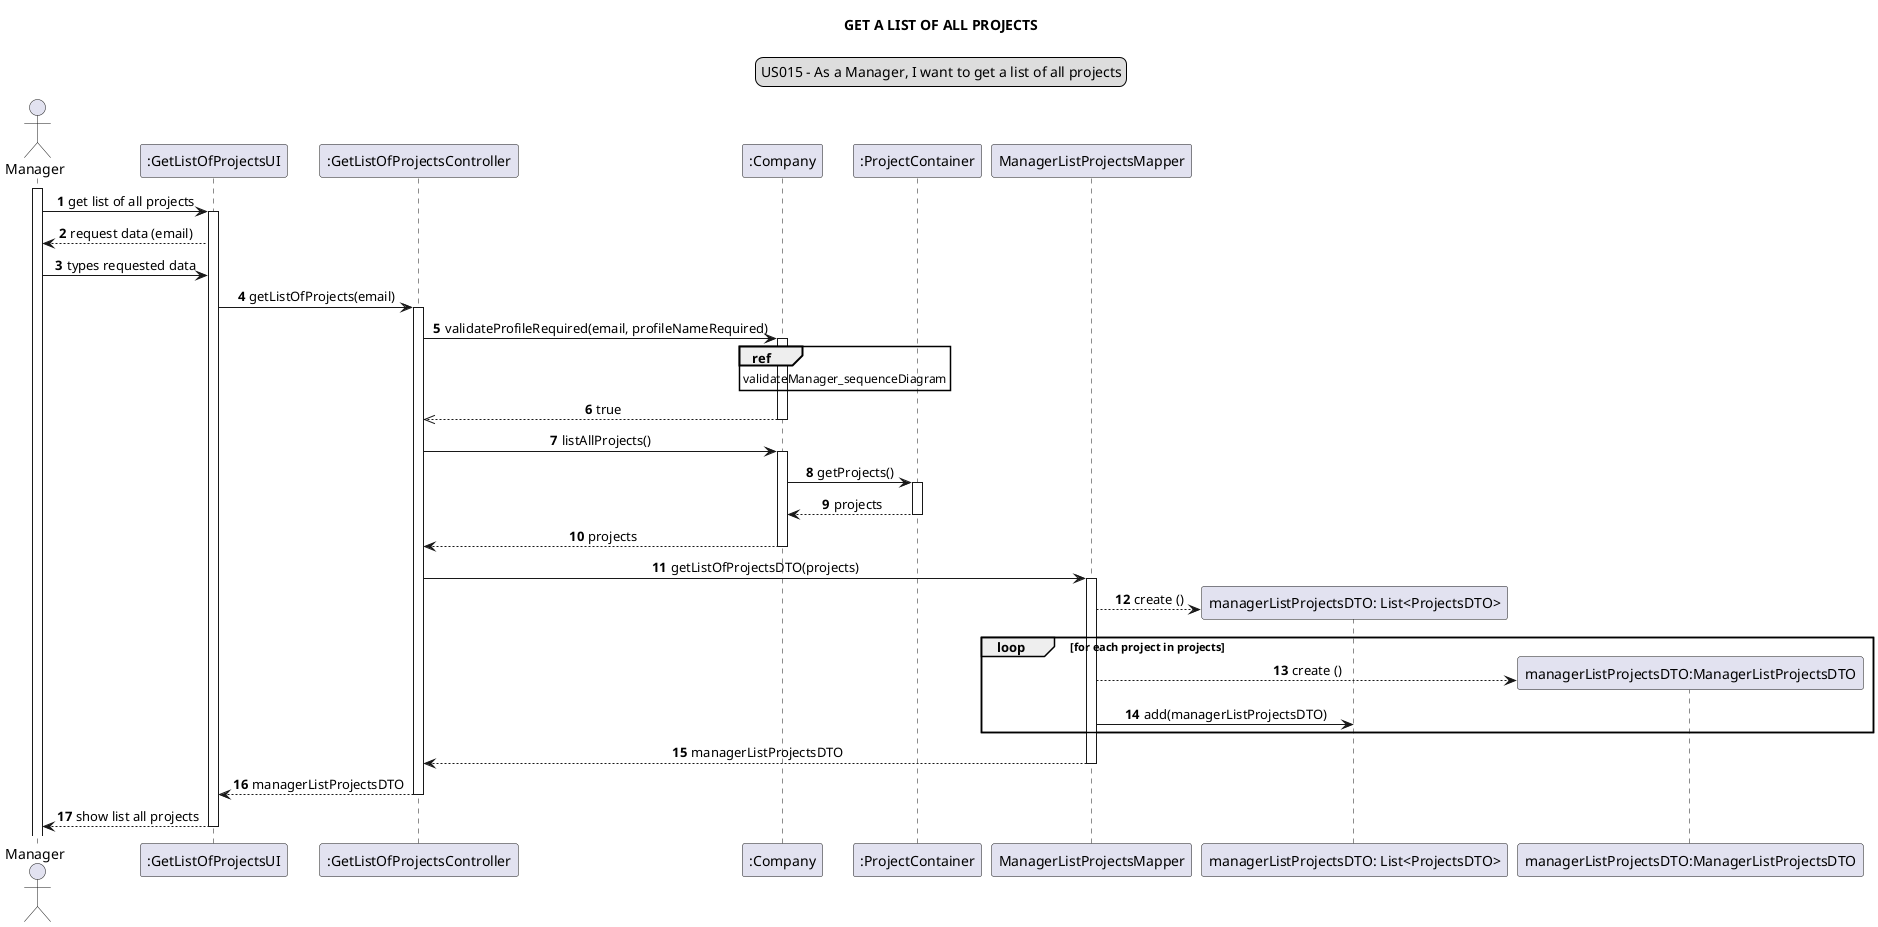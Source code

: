 @startuml
skinparam sequenceMessageAlign center
title GET A LIST OF ALL PROJECTS
legend top
US015 - As a Manager, I want to get a list of all projects
end legend
autonumber
actor Manager
participant ":GetListOfProjectsUI" as ui
participant ":GetListOfProjectsController" as controller
participant ":Company" as company
participant ":ProjectContainer" as pc
participant "ManagerListProjectsMapper" as mapper
participant "managerListProjectsDTO: List<ProjectsDTO>" as list
participant "managerListProjectsDTO:ManagerListProjectsDTO" as DTO

activate Manager
Manager -> ui: get list of all projects
activate ui
ui --> Manager: request data (email)
Manager -> ui: types requested data
ui -> controller: getListOfProjects(email)
activate controller
controller -> company: validateProfileRequired(email, profileNameRequired)
activate company
ref over company: validateManager_sequenceDiagram
company -->> controller: true
deactivate company
controller -> company: listAllProjects()
activate company
company -> pc: getProjects()
activate pc
pc --> company: projects
deactivate pc
company --> controller: projects
deactivate company
controller -> mapper: getListOfProjectsDTO(projects)
activate mapper
create list
mapper --> list: create ()
loop for each project in projects
create DTO
mapper --> DTO: create ()
mapper -> list: add(managerListProjectsDTO)
end loop
controller <-- mapper: managerListProjectsDTO
deactivate mapper
ui <-- controller: managerListProjectsDTO
deactivate controller
ui --> Manager: show list all projects
deactivate ui
@enduml
